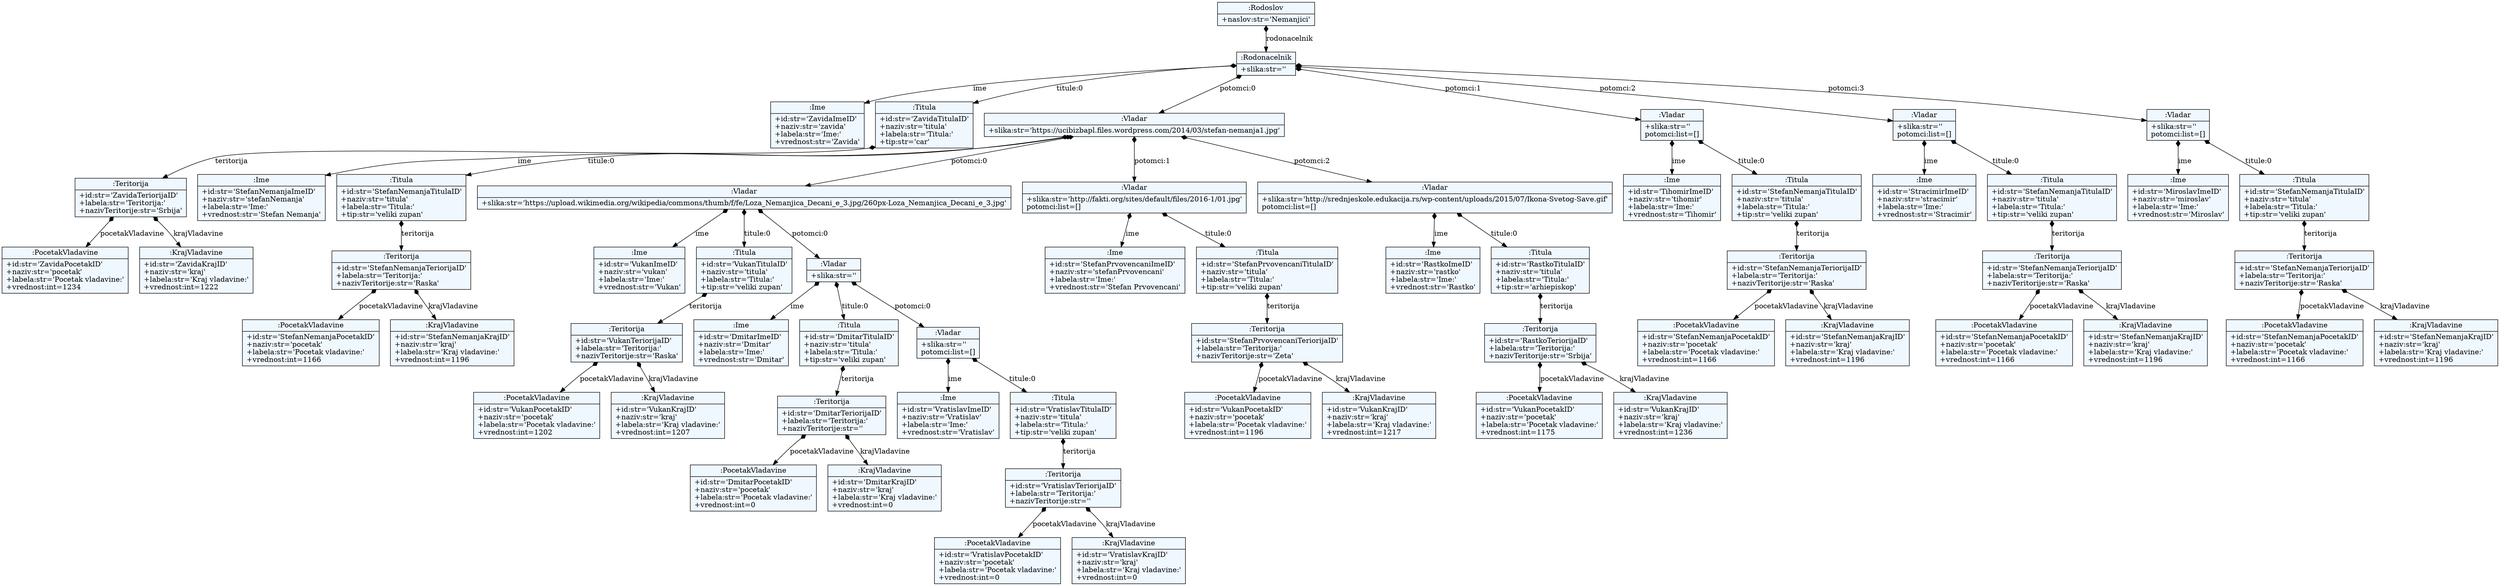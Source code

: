 
    digraph xtext {
    fontname = "Bitstream Vera Sans"
    fontsize = 8
    node[
        shape=record,
        style=filled,
        fillcolor=aliceblue
    ]
    nodesep = 0.3
    edge[dir=black,arrowtail=empty]


1410206280224 -> 1410206433120 [label="rodonacelnik" arrowtail=diamond dir=both]
1410206433120 -> 1410206439968 [label="ime" arrowtail=diamond dir=both]
1410206439968[label="{:Ime|+id:str='ZavidaImeID'\l+naziv:str='zavida'\l+labela:str='Ime:'\l+vrednost:str='Zavida'\l}"]
1410206433120 -> 1410206440024 [label="titule:0" arrowtail=diamond dir=both]
1410206440024 -> 1410206440920 [label="teritorija" arrowtail=diamond dir=both]
1410206440920 -> 1410206441088 [label="pocetakVladavine" arrowtail=diamond dir=both]
1410206441088[label="{:PocetakVladavine|+id:str='ZavidaPocetakID'\l+naziv:str='pocetak'\l+labela:str='Pocetak vladavine:'\l+vrednost:int=1234\l}"]
1410206440920 -> 1410206441144 [label="krajVladavine" arrowtail=diamond dir=both]
1410206441144[label="{:KrajVladavine|+id:str='ZavidaKrajID'\l+naziv:str='kraj'\l+labela:str='Kraj vladavine:'\l+vrednost:int=1222\l}"]
1410206440920[label="{:Teritorija|+id:str='ZavidaTeriorijaID'\l+labela:str='Teritorija:'\l+nazivTeritorije:str='Srbija'\l}"]
1410206440024[label="{:Titula|+id:str='ZavidaTitulaID'\l+naziv:str='titula'\l+labela:str='Titula:'\l+tip:str='car'\l}"]
1410206433120 -> 1410206440696 [label="potomci:0" arrowtail=diamond dir=both]
1410206440696 -> 1410206440976 [label="ime" arrowtail=diamond dir=both]
1410206440976[label="{:Ime|+id:str='StefanNemanjaImeID'\l+naziv:str='stefanNemanja'\l+labela:str='Ime:'\l+vrednost:str='Stefan Nemanja'\l}"]
1410206440696 -> 1410206441200 [label="titule:0" arrowtail=diamond dir=both]
1410206441200 -> 1410206540072 [label="teritorija" arrowtail=diamond dir=both]
1410206540072 -> 1410206540240 [label="pocetakVladavine" arrowtail=diamond dir=both]
1410206540240[label="{:PocetakVladavine|+id:str='StefanNemanjaPocetakID'\l+naziv:str='pocetak'\l+labela:str='Pocetak vladavine:'\l+vrednost:int=1166\l}"]
1410206540072 -> 1410206540296 [label="krajVladavine" arrowtail=diamond dir=both]
1410206540296[label="{:KrajVladavine|+id:str='StefanNemanjaKrajID'\l+naziv:str='kraj'\l+labela:str='Kraj vladavine:'\l+vrednost:int=1196\l}"]
1410206540072[label="{:Teritorija|+id:str='StefanNemanjaTeriorijaID'\l+labela:str='Teritorija:'\l+nazivTeritorije:str='Raska'\l}"]
1410206441200[label="{:Titula|+id:str='StefanNemanjaTitulaID'\l+naziv:str='titula'\l+labela:str='Titula:'\l+tip:str='veliki zupan'\l}"]
1410206440696 -> 1410206539904 [label="potomci:0" arrowtail=diamond dir=both]
1410206539904 -> 1410206540128 [label="ime" arrowtail=diamond dir=both]
1410206540128[label="{:Ime|+id:str='VukanImeID'\l+naziv:str='vukan'\l+labela:str='Ime:'\l+vrednost:str='Vukan'\l}"]
1410206539904 -> 1410206540352 [label="titule:0" arrowtail=diamond dir=both]
1410206540352 -> 1410206540968 [label="teritorija" arrowtail=diamond dir=both]
1410206540968 -> 1410206541136 [label="pocetakVladavine" arrowtail=diamond dir=both]
1410206541136[label="{:PocetakVladavine|+id:str='VukanPocetakID'\l+naziv:str='pocetak'\l+labela:str='Pocetak vladavine:'\l+vrednost:int=1202\l}"]
1410206540968 -> 1410206541192 [label="krajVladavine" arrowtail=diamond dir=both]
1410206541192[label="{:KrajVladavine|+id:str='VukanKrajID'\l+naziv:str='kraj'\l+labela:str='Kraj vladavine:'\l+vrednost:int=1207\l}"]
1410206540968[label="{:Teritorija|+id:str='VukanTeriorijaID'\l+labela:str='Teritorija:'\l+nazivTeritorije:str='Raska'\l}"]
1410206540352[label="{:Titula|+id:str='VukanTitulaID'\l+naziv:str='titula'\l+labela:str='Titula:'\l+tip:str='veliki zupan'\l}"]
1410206539904 -> 1410206540744 [label="potomci:0" arrowtail=diamond dir=both]
1410206540744 -> 1410206541024 [label="ime" arrowtail=diamond dir=both]
1410206541024[label="{:Ime|+id:str='DmitarImeID'\l+naziv:str='Dmitar'\l+labela:str='Ime:'\l+vrednost:str='Dmitar'\l}"]
1410206540744 -> 1410206541248 [label="titule:0" arrowtail=diamond dir=both]
1410206541248 -> 1410206541864 [label="teritorija" arrowtail=diamond dir=both]
1410206541864 -> 1410206542032 [label="pocetakVladavine" arrowtail=diamond dir=both]
1410206542032[label="{:PocetakVladavine|+id:str='DmitarPocetakID'\l+naziv:str='pocetak'\l+labela:str='Pocetak vladavine:'\l+vrednost:int=0\l}"]
1410206541864 -> 1410206541976 [label="krajVladavine" arrowtail=diamond dir=both]
1410206541976[label="{:KrajVladavine|+id:str='DmitarKrajID'\l+naziv:str='kraj'\l+labela:str='Kraj vladavine:'\l+vrednost:int=0\l}"]
1410206541864[label="{:Teritorija|+id:str='DmitarTeriorijaID'\l+labela:str='Teritorija:'\l+nazivTeritorije:str=''\l}"]
1410206541248[label="{:Titula|+id:str='DmitarTitulaID'\l+naziv:str='titula'\l+labela:str='Titula:'\l+tip:str='veliki zupan'\l}"]
1410206540744 -> 1410206541640 [label="potomci:0" arrowtail=diamond dir=both]
1410206541640 -> 1410206541920 [label="ime" arrowtail=diamond dir=both]
1410206541920[label="{:Ime|+id:str='VratislavImeID'\l+naziv:str='Vratislav'\l+labela:str='Ime:'\l+vrednost:str='Vratislav'\l}"]
1410206541640 -> 1410206542088 [label="titule:0" arrowtail=diamond dir=both]
1410206542088 -> 1410206542592 [label="teritorija" arrowtail=diamond dir=both]
1410206542592 -> 1410206542760 [label="pocetakVladavine" arrowtail=diamond dir=both]
1410206542760[label="{:PocetakVladavine|+id:str='VratislavPocetakID'\l+naziv:str='pocetak'\l+labela:str='Pocetak vladavine:'\l+vrednost:int=0\l}"]
1410206542592 -> 1410206542704 [label="krajVladavine" arrowtail=diamond dir=both]
1410206542704[label="{:KrajVladavine|+id:str='VratislavKrajID'\l+naziv:str='kraj'\l+labela:str='Kraj vladavine:'\l+vrednost:int=0\l}"]
1410206542592[label="{:Teritorija|+id:str='VratislavTeriorijaID'\l+labela:str='Teritorija:'\l+nazivTeritorije:str=''\l}"]
1410206542088[label="{:Titula|+id:str='VratislavTitulaID'\l+naziv:str='titula'\l+labela:str='Titula:'\l+tip:str='veliki zupan'\l}"]
1410206541640[label="{:Vladar|+slika:str=''\lpotomci:list=[]\l}"]
1410206540744[label="{:Vladar|+slika:str=''\l}"]
1410206539904[label="{:Vladar|+slika:str='https://upload.wikimedia.org/wikipedia/commons/thumb/f/fe/Loza_Nemanjica_Decani_e_3.jpg/260px-Loza_Nemanjica_Decani_e_3.jpg'\l}"]
1410206440696 -> 1410206540016 [label="potomci:1" arrowtail=diamond dir=both]
1410206540016 -> 1410206540912 [label="ime" arrowtail=diamond dir=both]
1410206540912[label="{:Ime|+id:str='StefanPrvovencaniImeID'\l+naziv:str='stefanPrvovencani'\l+labela:str='Ime:'\l+vrednost:str='Stefan Prvovencani'\l}"]
1410206540016 -> 1410206541304 [label="titule:0" arrowtail=diamond dir=both]
1410206541304 -> 1410206542872 [label="teritorija" arrowtail=diamond dir=both]
1410206542872 -> 1410206543152 [label="pocetakVladavine" arrowtail=diamond dir=both]
1410206543152[label="{:PocetakVladavine|+id:str='VukanPocetakID'\l+naziv:str='pocetak'\l+labela:str='Pocetak vladavine:'\l+vrednost:int=1196\l}"]
1410206542872 -> 1410206543208 [label="krajVladavine" arrowtail=diamond dir=both]
1410206543208[label="{:KrajVladavine|+id:str='VukanKrajID'\l+naziv:str='kraj'\l+labela:str='Kraj vladavine:'\l+vrednost:int=1217\l}"]
1410206542872[label="{:Teritorija|+id:str='StefanPrvovencaniTeriorijaID'\l+labela:str='Teritorija:'\l+nazivTeritorije:str='Zeta'\l}"]
1410206541304[label="{:Titula|+id:str='StefanPrvovencaniTitulaID'\l+naziv:str='titula'\l+labela:str='Titula:'\l+tip:str='veliki zupan'\l}"]
1410206540016[label="{:Vladar|+slika:str='http://fakti.org/sites/default/files/2016-1/01.jpg'\lpotomci:list=[]\l}"]
1410206440696 -> 1410206540408 [label="potomci:2" arrowtail=diamond dir=both]
1410206540408 -> 1410206542536 [label="ime" arrowtail=diamond dir=both]
1410206542536[label="{:Ime|+id:str='RastkoImeID'\l+naziv:str='rastko'\l+labela:str='Ime:'\l+vrednost:str='Rastko'\l}"]
1410206540408 -> 1410206542816 [label="titule:0" arrowtail=diamond dir=both]
1410206542816 -> 1410206543768 [label="teritorija" arrowtail=diamond dir=both]
1410206543768 -> 1410206544000 [label="pocetakVladavine" arrowtail=diamond dir=both]
1410206544000[label="{:PocetakVladavine|+id:str='VukanPocetakID'\l+naziv:str='pocetak'\l+labela:str='Pocetak vladavine:'\l+vrednost:int=1175\l}"]
1410206543768 -> 1410206544056 [label="krajVladavine" arrowtail=diamond dir=both]
1410206544056[label="{:KrajVladavine|+id:str='VukanKrajID'\l+naziv:str='kraj'\l+labela:str='Kraj vladavine:'\l+vrednost:int=1236\l}"]
1410206543768[label="{:Teritorija|+id:str='RastkoTeriorijaID'\l+labela:str='Teritorija:'\l+nazivTeritorije:str='Srbija'\l}"]
1410206542816[label="{:Titula|+id:str='RastkoTitulaID'\l+naziv:str='titula'\l+labela:str='Titula:'\l+tip:str='arhiepiskop'\l}"]
1410206540408[label="{:Vladar|+slika:str='http://srednjeskole.edukacija.rs/wp-content/uploads/2015/07/Ikona-Svetog-Save.gif'\lpotomci:list=[]\l}"]
1410206440696[label="{:Vladar|+slika:str='https://ucibizbapl.files.wordpress.com/2014/03/stefan-nemanja1.jpg'\l}"]
1410206433120 -> 1410206440864 [label="potomci:1" arrowtail=diamond dir=both]
1410206440864 -> 1410206541808 [label="ime" arrowtail=diamond dir=both]
1410206541808[label="{:Ime|+id:str='TihomirImeID'\l+naziv:str='tihomir'\l+labela:str='Ime:'\l+vrednost:str='Tihomir'\l}"]
1410206440864 -> 1410206542984 [label="titule:0" arrowtail=diamond dir=both]
1410206542984 -> 1410206544504 [label="teritorija" arrowtail=diamond dir=both]
1410206544504 -> 1410206544672 [label="pocetakVladavine" arrowtail=diamond dir=both]
1410206544672[label="{:PocetakVladavine|+id:str='StefanNemanjaPocetakID'\l+naziv:str='pocetak'\l+labela:str='Pocetak vladavine:'\l+vrednost:int=1166\l}"]
1410206544504 -> 1410206544728 [label="krajVladavine" arrowtail=diamond dir=both]
1410206544728[label="{:KrajVladavine|+id:str='StefanNemanjaKrajID'\l+naziv:str='kraj'\l+labela:str='Kraj vladavine:'\l+vrednost:int=1196\l}"]
1410206544504[label="{:Teritorija|+id:str='StefanNemanjaTeriorijaID'\l+labela:str='Teritorija:'\l+nazivTeritorije:str='Raska'\l}"]
1410206542984[label="{:Titula|+id:str='StefanNemanjaTitulaID'\l+naziv:str='titula'\l+labela:str='Titula:'\l+tip:str='veliki zupan'\l}"]
1410206440864[label="{:Vladar|+slika:str=''\lpotomci:list=[]\l}"]
1410206433120 -> 1410206441256 [label="potomci:2" arrowtail=diamond dir=both]
1410206441256 -> 1410206544168 [label="ime" arrowtail=diamond dir=both]
1410206544168[label="{:Ime|+id:str='StracimirImeID'\l+naziv:str='stracimir'\l+labela:str='Ime:'\l+vrednost:str='Stracimir'\l}"]
1410206441256 -> 1410206544448 [label="titule:0" arrowtail=diamond dir=both]
1410206544448 -> 1410206545176 [label="teritorija" arrowtail=diamond dir=both]
1410206545176 -> 1410206545344 [label="pocetakVladavine" arrowtail=diamond dir=both]
1410206545344[label="{:PocetakVladavine|+id:str='StefanNemanjaPocetakID'\l+naziv:str='pocetak'\l+labela:str='Pocetak vladavine:'\l+vrednost:int=1166\l}"]
1410206545176 -> 1410206545400 [label="krajVladavine" arrowtail=diamond dir=both]
1410206545400[label="{:KrajVladavine|+id:str='StefanNemanjaKrajID'\l+naziv:str='kraj'\l+labela:str='Kraj vladavine:'\l+vrednost:int=1196\l}"]
1410206545176[label="{:Teritorija|+id:str='StefanNemanjaTeriorijaID'\l+labela:str='Teritorija:'\l+nazivTeritorije:str='Raska'\l}"]
1410206544448[label="{:Titula|+id:str='StefanNemanjaTitulaID'\l+naziv:str='titula'\l+labela:str='Titula:'\l+tip:str='veliki zupan'\l}"]
1410206441256[label="{:Vladar|+slika:str=''\lpotomci:list=[]\l}"]
1410206433120 -> 1410206543544 [label="potomci:3" arrowtail=diamond dir=both]
1410206543544 -> 1410206544952 [label="ime" arrowtail=diamond dir=both]
1410206544952[label="{:Ime|+id:str='MiroslavImeID'\l+naziv:str='miroslav'\l+labela:str='Ime:'\l+vrednost:str='Miroslav'\l}"]
1410206543544 -> 1410206545120 [label="titule:0" arrowtail=diamond dir=both]
1410206545120 -> 1410206545848 [label="teritorija" arrowtail=diamond dir=both]
1410206545848 -> 1410206546016 [label="pocetakVladavine" arrowtail=diamond dir=both]
1410206546016[label="{:PocetakVladavine|+id:str='StefanNemanjaPocetakID'\l+naziv:str='pocetak'\l+labela:str='Pocetak vladavine:'\l+vrednost:int=1166\l}"]
1410206545848 -> 1410206546072 [label="krajVladavine" arrowtail=diamond dir=both]
1410206546072[label="{:KrajVladavine|+id:str='StefanNemanjaKrajID'\l+naziv:str='kraj'\l+labela:str='Kraj vladavine:'\l+vrednost:int=1196\l}"]
1410206545848[label="{:Teritorija|+id:str='StefanNemanjaTeriorijaID'\l+labela:str='Teritorija:'\l+nazivTeritorije:str='Raska'\l}"]
1410206545120[label="{:Titula|+id:str='StefanNemanjaTitulaID'\l+naziv:str='titula'\l+labela:str='Titula:'\l+tip:str='veliki zupan'\l}"]
1410206543544[label="{:Vladar|+slika:str=''\lpotomci:list=[]\l}"]
1410206433120[label="{:Rodonacelnik|+slika:str=''\l}"]
1410206280224[label="{:Rodoslov|+naslov:str='Nemanjici'\l}"]

}
